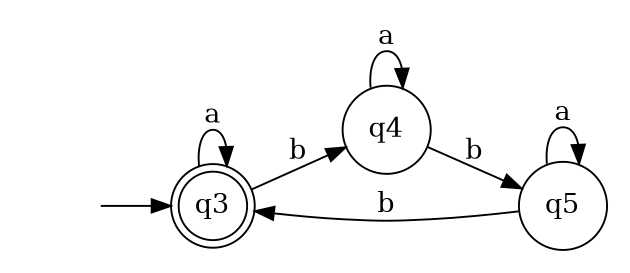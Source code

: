 digraph {
	rankdir=LR;
	margin=0.1;
	size=4;
	node [margin=0.1 shape=circle];
	q3[margin=0 shape=doublecircle];
	" "[color=white width=0];
	" " -> q3;
	q3 -> q4[label="b"];
	q3 -> q3[label="a"];
	q4 -> q4[label="a"];
	q4 -> q5[label="b"];
	q5 -> q5[label="a"];
	q5 -> q3[label="b"];
}